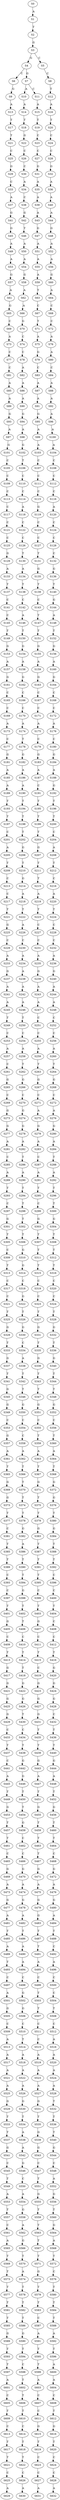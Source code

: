strict digraph  {
	S0 -> S1 [ label = A ];
	S1 -> S2 [ label = T ];
	S2 -> S3 [ label = G ];
	S3 -> S4 [ label = G ];
	S3 -> S5 [ label = C ];
	S4 -> S6 [ label = C ];
	S4 -> S7 [ label = G ];
	S5 -> S8 [ label = C ];
	S6 -> S9 [ label = G ];
	S7 -> S10 [ label = A ];
	S7 -> S11 [ label = C ];
	S8 -> S12 [ label = T ];
	S9 -> S13 [ label = A ];
	S10 -> S14 [ label = A ];
	S11 -> S15 [ label = A ];
	S12 -> S16 [ label = A ];
	S13 -> S17 [ label = T ];
	S14 -> S18 [ label = T ];
	S15 -> S19 [ label = T ];
	S16 -> S20 [ label = T ];
	S17 -> S21 [ label = T ];
	S18 -> S22 [ label = G ];
	S19 -> S23 [ label = C ];
	S20 -> S24 [ label = C ];
	S21 -> S25 [ label = C ];
	S22 -> S26 [ label = C ];
	S23 -> S27 [ label = C ];
	S24 -> S28 [ label = C ];
	S25 -> S29 [ label = G ];
	S26 -> S30 [ label = C ];
	S27 -> S31 [ label = G ];
	S28 -> S32 [ label = G ];
	S29 -> S33 [ label = C ];
	S30 -> S34 [ label = A ];
	S31 -> S35 [ label = A ];
	S32 -> S36 [ label = A ];
	S33 -> S37 [ label = A ];
	S34 -> S38 [ label = C ];
	S35 -> S39 [ label = A ];
	S36 -> S40 [ label = A ];
	S37 -> S41 [ label = G ];
	S38 -> S42 [ label = G ];
	S39 -> S43 [ label = A ];
	S40 -> S44 [ label = A ];
	S41 -> S45 [ label = G ];
	S42 -> S46 [ label = T ];
	S43 -> S47 [ label = G ];
	S44 -> S48 [ label = G ];
	S45 -> S49 [ label = A ];
	S46 -> S50 [ label = A ];
	S47 -> S51 [ label = A ];
	S48 -> S52 [ label = A ];
	S49 -> S53 [ label = A ];
	S50 -> S54 [ label = A ];
	S51 -> S55 [ label = A ];
	S52 -> S56 [ label = A ];
	S53 -> S57 [ label = G ];
	S54 -> S58 [ label = G ];
	S55 -> S59 [ label = A ];
	S56 -> S60 [ label = G ];
	S57 -> S61 [ label = A ];
	S58 -> S62 [ label = A ];
	S59 -> S63 [ label = T ];
	S60 -> S64 [ label = A ];
	S61 -> S65 [ label = G ];
	S62 -> S66 [ label = A ];
	S63 -> S67 [ label = C ];
	S64 -> S68 [ label = C ];
	S65 -> S69 [ label = C ];
	S66 -> S70 [ label = G ];
	S67 -> S71 [ label = T ];
	S68 -> S72 [ label = C ];
	S69 -> S73 [ label = A ];
	S70 -> S74 [ label = C ];
	S71 -> S75 [ label = A ];
	S72 -> S76 [ label = A ];
	S73 -> S77 [ label = C ];
	S74 -> S78 [ label = C ];
	S75 -> S79 [ label = G ];
	S76 -> S80 [ label = A ];
	S77 -> S81 [ label = C ];
	S78 -> S82 [ label = A ];
	S79 -> S83 [ label = C ];
	S80 -> S84 [ label = C ];
	S81 -> S85 [ label = A ];
	S82 -> S86 [ label = A ];
	S83 -> S87 [ label = A ];
	S84 -> S88 [ label = A ];
	S85 -> S89 [ label = A ];
	S86 -> S90 [ label = A ];
	S87 -> S91 [ label = A ];
	S88 -> S92 [ label = A ];
	S89 -> S93 [ label = G ];
	S90 -> S94 [ label = G ];
	S91 -> S95 [ label = G ];
	S92 -> S96 [ label = A ];
	S93 -> S97 [ label = A ];
	S94 -> S98 [ label = A ];
	S95 -> S99 [ label = A ];
	S96 -> S100 [ label = A ];
	S97 -> S101 [ label = G ];
	S98 -> S102 [ label = G ];
	S99 -> S103 [ label = A ];
	S100 -> S104 [ label = A ];
	S101 -> S105 [ label = C ];
	S102 -> S106 [ label = T ];
	S103 -> S107 [ label = C ];
	S104 -> S108 [ label = C ];
	S105 -> S109 [ label = C ];
	S106 -> S110 [ label = C ];
	S107 -> S111 [ label = C ];
	S108 -> S112 [ label = C ];
	S109 -> S113 [ label = C ];
	S110 -> S114 [ label = C ];
	S111 -> S115 [ label = C ];
	S112 -> S116 [ label = C ];
	S113 -> S117 [ label = C ];
	S114 -> S118 [ label = A ];
	S115 -> S119 [ label = G ];
	S116 -> S120 [ label = A ];
	S117 -> S121 [ label = C ];
	S118 -> S122 [ label = C ];
	S119 -> S123 [ label = C ];
	S120 -> S124 [ label = C ];
	S121 -> S125 [ label = C ];
	S122 -> S126 [ label = C ];
	S123 -> S127 [ label = C ];
	S124 -> S128 [ label = C ];
	S125 -> S129 [ label = G ];
	S126 -> S130 [ label = T ];
	S127 -> S131 [ label = T ];
	S128 -> S132 [ label = C ];
	S129 -> S133 [ label = A ];
	S130 -> S134 [ label = A ];
	S131 -> S135 [ label = G ];
	S132 -> S136 [ label = G ];
	S133 -> S137 [ label = T ];
	S134 -> S138 [ label = T ];
	S135 -> S139 [ label = T ];
	S136 -> S140 [ label = T ];
	S137 -> S141 [ label = C ];
	S138 -> S142 [ label = C ];
	S139 -> S143 [ label = C ];
	S140 -> S144 [ label = G ];
	S141 -> S145 [ label = C ];
	S142 -> S146 [ label = A ];
	S143 -> S147 [ label = T ];
	S144 -> S148 [ label = A ];
	S145 -> S149 [ label = T ];
	S146 -> S150 [ label = T ];
	S147 -> S151 [ label = T ];
	S148 -> S152 [ label = T ];
	S149 -> S153 [ label = G ];
	S150 -> S154 [ label = G ];
	S151 -> S155 [ label = G ];
	S152 -> S156 [ label = G ];
	S153 -> S157 [ label = A ];
	S154 -> S158 [ label = A ];
	S155 -> S159 [ label = A ];
	S156 -> S160 [ label = A ];
	S157 -> S161 [ label = G ];
	S158 -> S162 [ label = G ];
	S159 -> S163 [ label = G ];
	S160 -> S164 [ label = G ];
	S161 -> S165 [ label = C ];
	S162 -> S166 [ label = C ];
	S163 -> S167 [ label = C ];
	S164 -> S168 [ label = C ];
	S165 -> S169 [ label = C ];
	S166 -> S170 [ label = C ];
	S167 -> S171 [ label = C ];
	S168 -> S172 [ label = C ];
	S169 -> S173 [ label = A ];
	S170 -> S174 [ label = A ];
	S171 -> S175 [ label = A ];
	S172 -> S176 [ label = A ];
	S173 -> S177 [ label = C ];
	S174 -> S178 [ label = T ];
	S175 -> S179 [ label = C ];
	S176 -> S180 [ label = C ];
	S177 -> S181 [ label = G ];
	S178 -> S182 [ label = G ];
	S179 -> S183 [ label = G ];
	S180 -> S184 [ label = G ];
	S181 -> S185 [ label = A ];
	S182 -> S186 [ label = A ];
	S183 -> S187 [ label = A ];
	S184 -> S188 [ label = A ];
	S185 -> S189 [ label = A ];
	S186 -> S190 [ label = A ];
	S187 -> S191 [ label = C ];
	S188 -> S192 [ label = G ];
	S189 -> S193 [ label = T ];
	S190 -> S194 [ label = T ];
	S191 -> S195 [ label = T ];
	S192 -> S196 [ label = T ];
	S193 -> S197 [ label = T ];
	S194 -> S198 [ label = T ];
	S195 -> S199 [ label = T ];
	S196 -> S200 [ label = T ];
	S197 -> S201 [ label = C ];
	S198 -> S202 [ label = T ];
	S199 -> S203 [ label = T ];
	S200 -> S204 [ label = C ];
	S201 -> S205 [ label = A ];
	S202 -> S206 [ label = G ];
	S203 -> S207 [ label = G ];
	S204 -> S208 [ label = A ];
	S205 -> S209 [ label = T ];
	S206 -> S210 [ label = T ];
	S207 -> S211 [ label = T ];
	S208 -> S212 [ label = T ];
	S209 -> S213 [ label = C ];
	S210 -> S214 [ label = G ];
	S211 -> S215 [ label = T ];
	S212 -> S216 [ label = C ];
	S213 -> S217 [ label = C ];
	S214 -> S218 [ label = A ];
	S215 -> S219 [ label = A ];
	S216 -> S220 [ label = A ];
	S217 -> S221 [ label = T ];
	S218 -> S222 [ label = T ];
	S219 -> S223 [ label = T ];
	S220 -> S224 [ label = T ];
	S221 -> S225 [ label = G ];
	S222 -> S226 [ label = A ];
	S223 -> S227 [ label = C ];
	S224 -> S228 [ label = C ];
	S225 -> S229 [ label = C ];
	S226 -> S230 [ label = C ];
	S227 -> S231 [ label = C ];
	S228 -> S232 [ label = C ];
	S229 -> S233 [ label = A ];
	S230 -> S234 [ label = A ];
	S231 -> S235 [ label = A ];
	S232 -> S236 [ label = A ];
	S233 -> S237 [ label = G ];
	S234 -> S238 [ label = A ];
	S235 -> S239 [ label = G ];
	S236 -> S240 [ label = G ];
	S237 -> S241 [ label = A ];
	S238 -> S242 [ label = A ];
	S239 -> S243 [ label = A ];
	S240 -> S244 [ label = A ];
	S241 -> S245 [ label = A ];
	S242 -> S246 [ label = A ];
	S243 -> S247 [ label = A ];
	S244 -> S248 [ label = A ];
	S245 -> S249 [ label = T ];
	S246 -> S250 [ label = T ];
	S247 -> S251 [ label = C ];
	S248 -> S252 [ label = C ];
	S249 -> S253 [ label = C ];
	S250 -> S254 [ label = C ];
	S251 -> S255 [ label = C ];
	S252 -> S256 [ label = C ];
	S253 -> S257 [ label = A ];
	S254 -> S258 [ label = A ];
	S255 -> S259 [ label = A ];
	S256 -> S260 [ label = A ];
	S257 -> S261 [ label = C ];
	S258 -> S262 [ label = T ];
	S259 -> S263 [ label = T ];
	S260 -> S264 [ label = T ];
	S261 -> S265 [ label = G ];
	S262 -> S266 [ label = G ];
	S263 -> S267 [ label = G ];
	S264 -> S268 [ label = G ];
	S265 -> S269 [ label = C ];
	S266 -> S270 [ label = C ];
	S267 -> S271 [ label = C ];
	S268 -> S272 [ label = C ];
	S269 -> S273 [ label = G ];
	S270 -> S274 [ label = G ];
	S271 -> S275 [ label = A ];
	S272 -> S276 [ label = A ];
	S273 -> S277 [ label = G ];
	S274 -> S278 [ label = G ];
	S275 -> S279 [ label = G ];
	S276 -> S280 [ label = G ];
	S277 -> S281 [ label = A ];
	S278 -> S282 [ label = A ];
	S279 -> S283 [ label = A ];
	S280 -> S284 [ label = A ];
	S281 -> S285 [ label = C ];
	S282 -> S286 [ label = T ];
	S283 -> S287 [ label = C ];
	S284 -> S288 [ label = T ];
	S285 -> S289 [ label = A ];
	S286 -> S290 [ label = A ];
	S287 -> S291 [ label = A ];
	S288 -> S292 [ label = A ];
	S289 -> S293 [ label = T ];
	S290 -> S294 [ label = T ];
	S291 -> S295 [ label = T ];
	S292 -> S296 [ label = T ];
	S293 -> S297 [ label = C ];
	S294 -> S298 [ label = T ];
	S295 -> S299 [ label = C ];
	S296 -> S300 [ label = T ];
	S297 -> S301 [ label = G ];
	S298 -> S302 [ label = T ];
	S299 -> S303 [ label = G ];
	S300 -> S304 [ label = G ];
	S301 -> S305 [ label = T ];
	S302 -> S306 [ label = T ];
	S303 -> S307 [ label = T ];
	S304 -> S308 [ label = T ];
	S305 -> S309 [ label = C ];
	S306 -> S310 [ label = G ];
	S307 -> S311 [ label = T ];
	S308 -> S312 [ label = T ];
	S309 -> S313 [ label = T ];
	S310 -> S314 [ label = G ];
	S311 -> S315 [ label = T ];
	S312 -> S316 [ label = T ];
	S313 -> S317 [ label = C ];
	S314 -> S318 [ label = C ];
	S315 -> S319 [ label = C ];
	S316 -> S320 [ label = C ];
	S317 -> S321 [ label = C ];
	S318 -> S322 [ label = G ];
	S319 -> S323 [ label = C ];
	S320 -> S324 [ label = C ];
	S321 -> S325 [ label = T ];
	S322 -> S326 [ label = T ];
	S323 -> S327 [ label = T ];
	S324 -> S328 [ label = T ];
	S325 -> S329 [ label = G ];
	S326 -> S330 [ label = G ];
	S327 -> S331 [ label = G ];
	S328 -> S332 [ label = G ];
	S329 -> S333 [ label = T ];
	S330 -> S334 [ label = C ];
	S331 -> S335 [ label = T ];
	S332 -> S336 [ label = T ];
	S333 -> S337 [ label = G ];
	S334 -> S338 [ label = A ];
	S335 -> S339 [ label = G ];
	S336 -> S340 [ label = G ];
	S337 -> S341 [ label = T ];
	S338 -> S342 [ label = T ];
	S339 -> S343 [ label = T ];
	S340 -> S344 [ label = T ];
	S341 -> S345 [ label = G ];
	S342 -> S346 [ label = T ];
	S343 -> S347 [ label = T ];
	S344 -> S348 [ label = T ];
	S345 -> S349 [ label = G ];
	S346 -> S350 [ label = G ];
	S347 -> S351 [ label = G ];
	S348 -> S352 [ label = G ];
	S349 -> S353 [ label = C ];
	S350 -> S354 [ label = C ];
	S351 -> S355 [ label = C ];
	S352 -> S356 [ label = C ];
	S353 -> S357 [ label = G ];
	S354 -> S358 [ label = C ];
	S355 -> S359 [ label = T ];
	S356 -> S360 [ label = T ];
	S357 -> S361 [ label = A ];
	S358 -> S362 [ label = A ];
	S359 -> S363 [ label = A ];
	S360 -> S364 [ label = A ];
	S361 -> S365 [ label = T ];
	S362 -> S366 [ label = T ];
	S363 -> S367 [ label = T ];
	S364 -> S368 [ label = T ];
	S365 -> S369 [ label = G ];
	S366 -> S370 [ label = T ];
	S367 -> S371 [ label = G ];
	S368 -> S372 [ label = G ];
	S369 -> S373 [ label = G ];
	S370 -> S374 [ label = T ];
	S371 -> S375 [ label = T ];
	S372 -> S376 [ label = G ];
	S373 -> S377 [ label = T ];
	S374 -> S378 [ label = T ];
	S375 -> S379 [ label = T ];
	S376 -> S380 [ label = T ];
	S377 -> S381 [ label = C ];
	S378 -> S382 [ label = G ];
	S379 -> S383 [ label = G ];
	S380 -> S384 [ label = G ];
	S381 -> S385 [ label = T ];
	S382 -> S386 [ label = A ];
	S383 -> S387 [ label = T ];
	S384 -> S388 [ label = T ];
	S385 -> S389 [ label = T ];
	S386 -> S390 [ label = T ];
	S387 -> S391 [ label = T ];
	S388 -> S392 [ label = T ];
	S389 -> S393 [ label = C ];
	S390 -> S394 [ label = T ];
	S391 -> S395 [ label = T ];
	S392 -> S396 [ label = C ];
	S393 -> S397 [ label = C ];
	S394 -> S398 [ label = G ];
	S395 -> S399 [ label = C ];
	S396 -> S400 [ label = C ];
	S397 -> S401 [ label = T ];
	S398 -> S402 [ label = T ];
	S399 -> S403 [ label = T ];
	S400 -> S404 [ label = T ];
	S401 -> S405 [ label = G ];
	S402 -> S406 [ label = T ];
	S403 -> S407 [ label = G ];
	S404 -> S408 [ label = C ];
	S405 -> S409 [ label = C ];
	S406 -> S410 [ label = C ];
	S407 -> S411 [ label = C ];
	S408 -> S412 [ label = C ];
	S409 -> S413 [ label = T ];
	S410 -> S414 [ label = T ];
	S411 -> S415 [ label = T ];
	S412 -> S416 [ label = T ];
	S413 -> S417 [ label = G ];
	S414 -> S418 [ label = T ];
	S415 -> S419 [ label = C ];
	S416 -> S420 [ label = G ];
	S417 -> S421 [ label = G ];
	S418 -> S422 [ label = G ];
	S419 -> S423 [ label = G ];
	S420 -> S424 [ label = G ];
	S421 -> S425 [ label = G ];
	S422 -> S426 [ label = G ];
	S423 -> S427 [ label = G ];
	S424 -> S428 [ label = G ];
	S425 -> S429 [ label = G ];
	S426 -> S430 [ label = T ];
	S427 -> S431 [ label = G ];
	S428 -> S432 [ label = C ];
	S429 -> S433 [ label = C ];
	S430 -> S434 [ label = C ];
	S431 -> S435 [ label = T ];
	S432 -> S436 [ label = T ];
	S433 -> S437 [ label = T ];
	S434 -> S438 [ label = T ];
	S435 -> S439 [ label = T ];
	S436 -> S440 [ label = T ];
	S437 -> S441 [ label = C ];
	S438 -> S442 [ label = G ];
	S439 -> S443 [ label = G ];
	S440 -> S444 [ label = G ];
	S441 -> S445 [ label = A ];
	S442 -> S446 [ label = G ];
	S443 -> S447 [ label = A ];
	S444 -> S448 [ label = A ];
	S445 -> S449 [ label = T ];
	S446 -> S450 [ label = T ];
	S447 -> S451 [ label = T ];
	S448 -> S452 [ label = T ];
	S449 -> S453 [ label = G ];
	S450 -> S454 [ label = T ];
	S451 -> S455 [ label = G ];
	S452 -> S456 [ label = G ];
	S453 -> S457 [ label = T ];
	S454 -> S458 [ label = G ];
	S455 -> S459 [ label = T ];
	S456 -> S460 [ label = T ];
	S457 -> S461 [ label = T ];
	S458 -> S462 [ label = C ];
	S459 -> S463 [ label = T ];
	S460 -> S464 [ label = T ];
	S461 -> S465 [ label = C ];
	S462 -> S466 [ label = C ];
	S463 -> S467 [ label = T ];
	S464 -> S468 [ label = C ];
	S465 -> S469 [ label = G ];
	S466 -> S470 [ label = G ];
	S467 -> S471 [ label = G ];
	S468 -> S472 [ label = G ];
	S469 -> S473 [ label = A ];
	S470 -> S474 [ label = A ];
	S471 -> S475 [ label = A ];
	S472 -> S476 [ label = A ];
	S473 -> S477 [ label = G ];
	S474 -> S478 [ label = G ];
	S475 -> S479 [ label = G ];
	S476 -> S480 [ label = G ];
	S477 -> S481 [ label = A ];
	S478 -> S482 [ label = A ];
	S479 -> S483 [ label = G ];
	S480 -> S484 [ label = A ];
	S481 -> S485 [ label = T ];
	S482 -> S486 [ label = T ];
	S483 -> S487 [ label = T ];
	S484 -> S488 [ label = T ];
	S485 -> S489 [ label = A ];
	S486 -> S490 [ label = A ];
	S487 -> S491 [ label = T ];
	S488 -> S492 [ label = C ];
	S489 -> S493 [ label = T ];
	S490 -> S494 [ label = A ];
	S491 -> S495 [ label = A ];
	S492 -> S496 [ label = A ];
	S493 -> S497 [ label = C ];
	S494 -> S498 [ label = C ];
	S495 -> S499 [ label = C ];
	S496 -> S500 [ label = C ];
	S497 -> S501 [ label = A ];
	S498 -> S502 [ label = G ];
	S499 -> S503 [ label = T ];
	S500 -> S504 [ label = C ];
	S501 -> S505 [ label = G ];
	S502 -> S506 [ label = G ];
	S503 -> S507 [ label = T ];
	S504 -> S508 [ label = T ];
	S505 -> S509 [ label = C ];
	S506 -> S510 [ label = C ];
	S507 -> S511 [ label = C ];
	S508 -> S512 [ label = C ];
	S509 -> S513 [ label = A ];
	S510 -> S514 [ label = T ];
	S511 -> S515 [ label = C ];
	S512 -> S516 [ label = A ];
	S513 -> S517 [ label = A ];
	S514 -> S518 [ label = A ];
	S515 -> S519 [ label = A ];
	S516 -> S520 [ label = A ];
	S517 -> S521 [ label = A ];
	S518 -> S522 [ label = A ];
	S519 -> S523 [ label = A ];
	S520 -> S524 [ label = A ];
	S521 -> S525 [ label = A ];
	S522 -> S526 [ label = A ];
	S523 -> S527 [ label = A ];
	S524 -> S528 [ label = A ];
	S525 -> S529 [ label = G ];
	S526 -> S530 [ label = G ];
	S527 -> S531 [ label = G ];
	S528 -> S532 [ label = T ];
	S529 -> S533 [ label = T ];
	S530 -> S534 [ label = T ];
	S531 -> S535 [ label = T ];
	S532 -> S536 [ label = T ];
	S533 -> S537 [ label = T ];
	S534 -> S538 [ label = A ];
	S535 -> S539 [ label = G ];
	S536 -> S540 [ label = T ];
	S537 -> S541 [ label = G ];
	S538 -> S542 [ label = A ];
	S539 -> S543 [ label = G ];
	S540 -> S544 [ label = G ];
	S541 -> S545 [ label = C ];
	S542 -> S546 [ label = G ];
	S543 -> S547 [ label = C ];
	S544 -> S548 [ label = C ];
	S545 -> S549 [ label = T ];
	S546 -> S550 [ label = C ];
	S547 -> S551 [ label = T ];
	S548 -> S552 [ label = A ];
	S549 -> S553 [ label = A ];
	S550 -> S554 [ label = A ];
	S551 -> S555 [ label = G ];
	S552 -> S556 [ label = G ];
	S553 -> S557 [ label = T ];
	S554 -> S558 [ label = G ];
	S555 -> S559 [ label = T ];
	S556 -> S560 [ label = T ];
	S557 -> S561 [ label = C ];
	S558 -> S562 [ label = A ];
	S559 -> S563 [ label = T ];
	S560 -> S564 [ label = G ];
	S561 -> S565 [ label = A ];
	S562 -> S566 [ label = G ];
	S563 -> S567 [ label = T ];
	S564 -> S568 [ label = A ];
	S565 -> S569 [ label = T ];
	S566 -> S570 [ label = T ];
	S567 -> S571 [ label = T ];
	S568 -> S572 [ label = T ];
	S569 -> S573 [ label = T ];
	S570 -> S574 [ label = A ];
	S571 -> S575 [ label = G ];
	S572 -> S576 [ label = C ];
	S573 -> S577 [ label = T ];
	S574 -> S578 [ label = T ];
	S575 -> S579 [ label = T ];
	S576 -> S580 [ label = T ];
	S577 -> S581 [ label = T ];
	S578 -> S582 [ label = T ];
	S579 -> S583 [ label = T ];
	S580 -> S584 [ label = T ];
	S581 -> S585 [ label = T ];
	S582 -> S586 [ label = T ];
	S583 -> S587 [ label = C ];
	S584 -> S588 [ label = T ];
	S585 -> S589 [ label = G ];
	S586 -> S590 [ label = G ];
	S587 -> S591 [ label = A ];
	S588 -> S592 [ label = A ];
	S589 -> S593 [ label = T ];
	S590 -> S594 [ label = T ];
	S591 -> S595 [ label = T ];
	S592 -> S596 [ label = T ];
	S593 -> S597 [ label = T ];
	S594 -> S598 [ label = C ];
	S595 -> S599 [ label = T ];
	S596 -> S600 [ label = A ];
	S597 -> S601 [ label = A ];
	S598 -> S602 [ label = T ];
	S599 -> S603 [ label = A ];
	S600 -> S604 [ label = A ];
	S601 -> S605 [ label = C ];
	S602 -> S606 [ label = T ];
	S603 -> S607 [ label = C ];
	S604 -> S608 [ label = C ];
	S605 -> S609 [ label = T ];
	S606 -> S610 [ label = T ];
	S607 -> S611 [ label = C ];
	S608 -> S612 [ label = T ];
	S609 -> S613 [ label = C ];
	S610 -> S614 [ label = C ];
	S611 -> S615 [ label = G ];
	S612 -> S616 [ label = G ];
	S613 -> S617 [ label = T ];
	S614 -> S618 [ label = T ];
	S615 -> S619 [ label = T ];
	S616 -> S620 [ label = T ];
	S617 -> S621 [ label = T ];
	S618 -> S622 [ label = T ];
	S619 -> S623 [ label = C ];
	S620 -> S624 [ label = C ];
	S621 -> S625 [ label = C ];
	S622 -> S626 [ label = C ];
	S623 -> S627 [ label = C ];
	S624 -> S628 [ label = C ];
	S625 -> S629 [ label = A ];
	S626 -> S630 [ label = A ];
	S627 -> S631 [ label = A ];
	S628 -> S632 [ label = A ];
}
